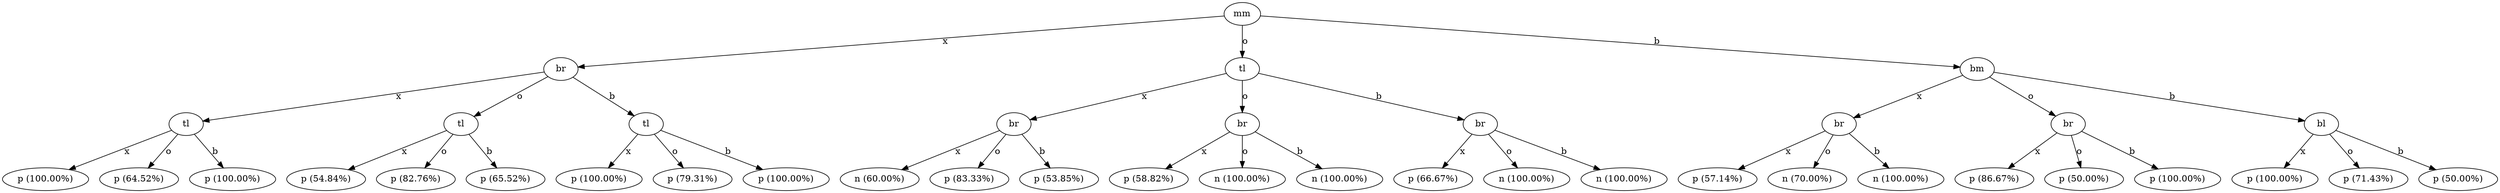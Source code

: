 digraph G {
"bg==" [ shape=oval label="mm"]
"bg==" -> "bi0w" [ label="x" ]
"bi0w" [ shape=oval label="br"]
"bi0w" -> "bi0wLTA=" [ label="x" ]
"bi0wLTA=" [ shape=oval label="tl"]
"bi0wLTA=" -> "bi0wLTAtMA==" [ label="x" ]
"bi0wLTAtMA==" [ shape=oval label="p (100.00%)"]
"bi0wLTA=" -> "bi0wLTAtMQ==" [ label="o" ]
"bi0wLTAtMQ==" [ shape=oval label="p (64.52%)"]
"bi0wLTA=" -> "bi0wLTAtMg==" [ label="b" ]
"bi0wLTAtMg==" [ shape=oval label="p (100.00%)"]
"bi0w" -> "bi0wLTE=" [ label="o" ]
"bi0wLTE=" [ shape=oval label="tl"]
"bi0wLTE=" -> "bi0wLTEtMA==" [ label="x" ]
"bi0wLTEtMA==" [ shape=oval label="p (54.84%)"]
"bi0wLTE=" -> "bi0wLTEtMQ==" [ label="o" ]
"bi0wLTEtMQ==" [ shape=oval label="p (82.76%)"]
"bi0wLTE=" -> "bi0wLTEtMg==" [ label="b" ]
"bi0wLTEtMg==" [ shape=oval label="p (65.52%)"]
"bi0w" -> "bi0wLTI=" [ label="b" ]
"bi0wLTI=" [ shape=oval label="tl"]
"bi0wLTI=" -> "bi0wLTItMA==" [ label="x" ]
"bi0wLTItMA==" [ shape=oval label="p (100.00%)"]
"bi0wLTI=" -> "bi0wLTItMQ==" [ label="o" ]
"bi0wLTItMQ==" [ shape=oval label="p (79.31%)"]
"bi0wLTI=" -> "bi0wLTItMg==" [ label="b" ]
"bi0wLTItMg==" [ shape=oval label="p (100.00%)"]
"bg==" -> "bi0x" [ label="o" ]
"bi0x" [ shape=oval label="tl"]
"bi0x" -> "bi0xLTA=" [ label="x" ]
"bi0xLTA=" [ shape=oval label="br"]
"bi0xLTA=" -> "bi0xLTAtMA==" [ label="x" ]
"bi0xLTAtMA==" [ shape=oval label="n (60.00%)"]
"bi0xLTA=" -> "bi0xLTAtMQ==" [ label="o" ]
"bi0xLTAtMQ==" [ shape=oval label="p (83.33%)"]
"bi0xLTA=" -> "bi0xLTAtMg==" [ label="b" ]
"bi0xLTAtMg==" [ shape=oval label="p (53.85%)"]
"bi0x" -> "bi0xLTE=" [ label="o" ]
"bi0xLTE=" [ shape=oval label="br"]
"bi0xLTE=" -> "bi0xLTEtMA==" [ label="x" ]
"bi0xLTEtMA==" [ shape=oval label="p (58.82%)"]
"bi0xLTE=" -> "bi0xLTEtMQ==" [ label="o" ]
"bi0xLTEtMQ==" [ shape=oval label="n (100.00%)"]
"bi0xLTE=" -> "bi0xLTEtMg==" [ label="b" ]
"bi0xLTEtMg==" [ shape=oval label="n (100.00%)"]
"bi0x" -> "bi0xLTI=" [ label="b" ]
"bi0xLTI=" [ shape=oval label="br"]
"bi0xLTI=" -> "bi0xLTItMA==" [ label="x" ]
"bi0xLTItMA==" [ shape=oval label="p (66.67%)"]
"bi0xLTI=" -> "bi0xLTItMQ==" [ label="o" ]
"bi0xLTItMQ==" [ shape=oval label="n (100.00%)"]
"bi0xLTI=" -> "bi0xLTItMg==" [ label="b" ]
"bi0xLTItMg==" [ shape=oval label="n (100.00%)"]
"bg==" -> "bi0y" [ label="b" ]
"bi0y" [ shape=oval label="bm"]
"bi0y" -> "bi0yLTA=" [ label="x" ]
"bi0yLTA=" [ shape=oval label="br"]
"bi0yLTA=" -> "bi0yLTAtMA==" [ label="x" ]
"bi0yLTAtMA==" [ shape=oval label="p (57.14%)"]
"bi0yLTA=" -> "bi0yLTAtMQ==" [ label="o" ]
"bi0yLTAtMQ==" [ shape=oval label="n (70.00%)"]
"bi0yLTA=" -> "bi0yLTAtMg==" [ label="b" ]
"bi0yLTAtMg==" [ shape=oval label="n (100.00%)"]
"bi0y" -> "bi0yLTE=" [ label="o" ]
"bi0yLTE=" [ shape=oval label="br"]
"bi0yLTE=" -> "bi0yLTEtMA==" [ label="x" ]
"bi0yLTEtMA==" [ shape=oval label="p (86.67%)"]
"bi0yLTE=" -> "bi0yLTEtMQ==" [ label="o" ]
"bi0yLTEtMQ==" [ shape=oval label="p (50.00%)"]
"bi0yLTE=" -> "bi0yLTEtMg==" [ label="b" ]
"bi0yLTEtMg==" [ shape=oval label="p (100.00%)"]
"bi0y" -> "bi0yLTI=" [ label="b" ]
"bi0yLTI=" [ shape=oval label="bl"]
"bi0yLTI=" -> "bi0yLTItMA==" [ label="x" ]
"bi0yLTItMA==" [ shape=oval label="p (100.00%)"]
"bi0yLTI=" -> "bi0yLTItMQ==" [ label="o" ]
"bi0yLTItMQ==" [ shape=oval label="p (71.43%)"]
"bi0yLTI=" -> "bi0yLTItMg==" [ label="b" ]
"bi0yLTItMg==" [ shape=oval label="p (50.00%)"]
}

